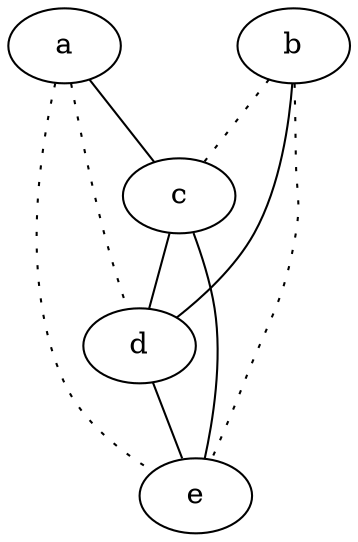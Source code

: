 graph {
a -- c;
a -- d [style=dotted];
a -- e [style=dotted];
b -- c [style=dotted];
b -- d;
b -- e [style=dotted];
c -- d;
c -- e;
d -- e;
}
